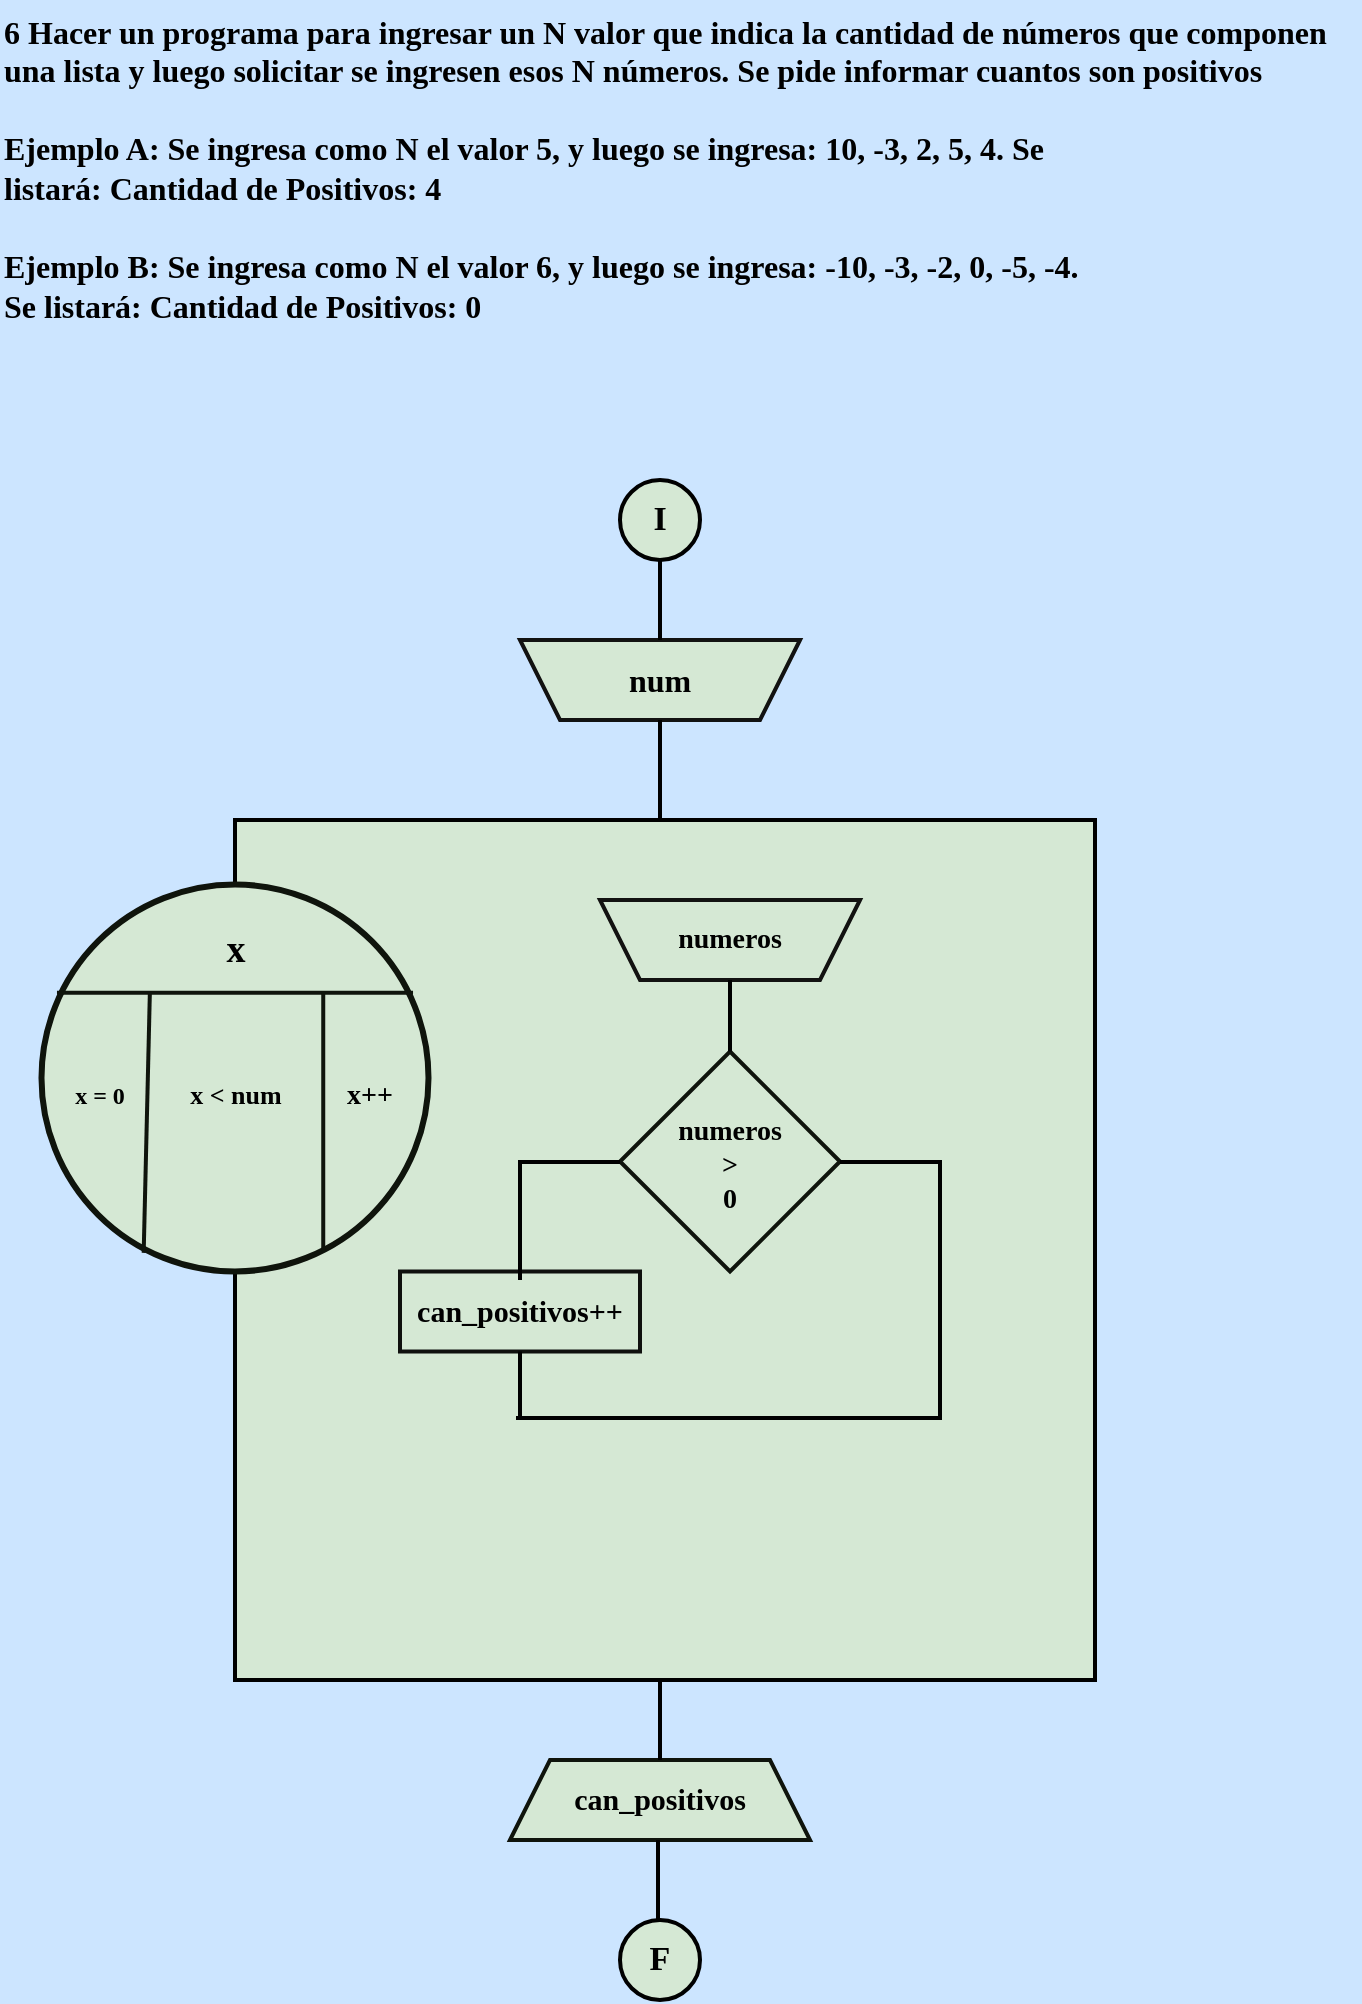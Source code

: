 <mxfile version="24.1.0" type="device">
  <diagram name="Página-1" id="AQBmPXIcI2-q7P_VaFd3">
    <mxGraphModel dx="1420" dy="830" grid="1" gridSize="10" guides="1" tooltips="1" connect="1" arrows="1" fold="1" page="1" pageScale="1" pageWidth="827" pageHeight="1169" background="#CCE5FF" math="0" shadow="0">
      <root>
        <mxCell id="0" />
        <mxCell id="1" parent="0" />
        <mxCell id="cPmn6xuYMGGgHVn3oPAK-1" value="&lt;font style=&quot;font-size: 16px;&quot; color=&quot;#000000&quot; face=&quot;Comic Sans MS&quot;&gt;&lt;b style=&quot;&quot;&gt;6 Hacer un programa para ingresar un N valor que indica la cantidad de números que componen una lista y luego solicitar se ingresen esos N números. Se pide informar cuantos son positivos&lt;br&gt;&lt;br&gt;Ejemplo A: Se ingresa como N el valor 5, y luego se ingresa: 10, -3, 2, 5, 4. Se&lt;br&gt;listará: Cantidad de Positivos: 4&lt;/b&gt;&lt;/font&gt;&lt;div style=&quot;font-size: 16px;&quot;&gt;&lt;font style=&quot;font-size: 16px;&quot; color=&quot;#000000&quot; face=&quot;Comic Sans MS&quot;&gt;&lt;b style=&quot;&quot;&gt;&lt;br&gt;Ejemplo B: Se ingresa como N el valor 6, y luego se ingresa: -10, -3, -2, 0, -5, -4.&lt;br&gt;Se listará: Cantidad de Positivos: 0&lt;/b&gt;&lt;/font&gt;&lt;/div&gt;" style="text;whiteSpace=wrap;html=1;fontFamily=Architects Daughter;fontSource=https%3A%2F%2Ffonts.googleapis.com%2Fcss%3Ffamily%3DArchitects%2BDaughter;" vertex="1" parent="1">
          <mxGeometry x="80" width="680" height="210" as="geometry" />
        </mxCell>
        <mxCell id="cPmn6xuYMGGgHVn3oPAK-59" value="" style="group;aspect=fixed;" vertex="1" connectable="0" parent="1">
          <mxGeometry x="90" y="240" width="537.5" height="760" as="geometry" />
        </mxCell>
        <mxCell id="cPmn6xuYMGGgHVn3oPAK-7" value="" style="group;aspect=fixed;" vertex="1" connectable="0" parent="cPmn6xuYMGGgHVn3oPAK-59">
          <mxGeometry x="300" width="40" height="40" as="geometry" />
        </mxCell>
        <mxCell id="cPmn6xuYMGGgHVn3oPAK-2" value="" style="strokeWidth=2;html=1;shape=mxgraph.flowchart.start_2;whiteSpace=wrap;rounded=0;labelBackgroundColor=none;strokeColor=#000000;align=center;verticalAlign=middle;fontFamily=Helvetica;fontSize=12;fontColor=default;fillColor=#d5e8d4;" vertex="1" parent="cPmn6xuYMGGgHVn3oPAK-7">
          <mxGeometry width="40" height="40" as="geometry" />
        </mxCell>
        <mxCell id="cPmn6xuYMGGgHVn3oPAK-5" value="&lt;b&gt;&lt;font style=&quot;font-size: 17px;&quot; face=&quot;Comic Sans MS&quot; color=&quot;#000000&quot;&gt;I&lt;/font&gt;&lt;/b&gt;" style="text;strokeColor=none;align=center;fillColor=none;html=1;verticalAlign=middle;whiteSpace=wrap;rounded=0;fontFamily=Architects Daughter;fontSource=https%3A%2F%2Ffonts.googleapis.com%2Fcss%3Ffamily%3DArchitects%2BDaughter;" vertex="1" parent="cPmn6xuYMGGgHVn3oPAK-7">
          <mxGeometry x="5" y="5" width="30" height="30" as="geometry" />
        </mxCell>
        <mxCell id="cPmn6xuYMGGgHVn3oPAK-8" value="" style="group;aspect=fixed;" vertex="1" connectable="0" parent="cPmn6xuYMGGgHVn3oPAK-59">
          <mxGeometry x="300" y="720" width="40" height="40" as="geometry" />
        </mxCell>
        <mxCell id="cPmn6xuYMGGgHVn3oPAK-3" value="" style="strokeWidth=2;html=1;shape=mxgraph.flowchart.start_2;whiteSpace=wrap;rounded=0;labelBackgroundColor=none;strokeColor=#000000;align=center;verticalAlign=middle;fontFamily=Helvetica;fontSize=12;fontColor=default;fillColor=#d5e8d4;" vertex="1" parent="cPmn6xuYMGGgHVn3oPAK-8">
          <mxGeometry width="40" height="40" as="geometry" />
        </mxCell>
        <mxCell id="cPmn6xuYMGGgHVn3oPAK-6" value="&lt;b&gt;&lt;font style=&quot;font-size: 17px;&quot; face=&quot;Comic Sans MS&quot; color=&quot;#000000&quot;&gt;F&lt;/font&gt;&lt;/b&gt;" style="text;strokeColor=none;align=center;fillColor=none;html=1;verticalAlign=middle;whiteSpace=wrap;rounded=0;fontFamily=Architects Daughter;fontSource=https://fonts.googleapis.com/css?family=Architects+Daughter;" vertex="1" parent="cPmn6xuYMGGgHVn3oPAK-8">
          <mxGeometry x="5" y="5" width="30" height="30" as="geometry" />
        </mxCell>
        <mxCell id="cPmn6xuYMGGgHVn3oPAK-10" value="" style="group;aspect=fixed;" vertex="1" connectable="0" parent="cPmn6xuYMGGgHVn3oPAK-59">
          <mxGeometry x="250" y="80" width="140" height="40" as="geometry" />
        </mxCell>
        <mxCell id="cPmn6xuYMGGgHVn3oPAK-4" value="" style="shape=trapezoid;perimeter=trapezoidPerimeter;whiteSpace=wrap;html=1;fixedSize=1;rounded=0;labelBackgroundColor=none;strokeColor=#121211;strokeWidth=2;align=center;verticalAlign=middle;fontFamily=Helvetica;fontSize=12;fontColor=default;fillColor=#d5e8d4;direction=west;container=0;" vertex="1" parent="cPmn6xuYMGGgHVn3oPAK-10">
          <mxGeometry width="140" height="40" as="geometry">
            <mxRectangle x="-1020" y="-650" width="50" height="40" as="alternateBounds" />
          </mxGeometry>
        </mxCell>
        <mxCell id="cPmn6xuYMGGgHVn3oPAK-9" value="&lt;b&gt;&lt;font style=&quot;font-size: 16px;&quot; face=&quot;Comic Sans MS&quot; color=&quot;#000000&quot;&gt;num&lt;/font&gt;&lt;/b&gt;" style="text;strokeColor=none;align=center;fillColor=none;html=1;verticalAlign=middle;whiteSpace=wrap;rounded=0;fontFamily=Architects Daughter;fontSource=https://fonts.googleapis.com/css?family=Architects+Daughter;container=0;" vertex="1" parent="cPmn6xuYMGGgHVn3oPAK-10">
          <mxGeometry x="20" y="5" width="100" height="30" as="geometry" />
        </mxCell>
        <mxCell id="cPmn6xuYMGGgHVn3oPAK-13" value="" style="group;aspect=fixed;" vertex="1" connectable="0" parent="cPmn6xuYMGGgHVn3oPAK-59">
          <mxGeometry y="170" width="537.5" height="430" as="geometry" />
        </mxCell>
        <mxCell id="cPmn6xuYMGGgHVn3oPAK-14" value="" style="whiteSpace=wrap;html=1;aspect=fixed;rounded=0;labelBackgroundColor=none;strokeColor=#000000;strokeWidth=2;align=center;verticalAlign=middle;fontFamily=Helvetica;fontSize=12;fontColor=default;fillColor=#d5e8d4;" vertex="1" parent="cPmn6xuYMGGgHVn3oPAK-13">
          <mxGeometry x="107.5" width="430.0" height="430.0" as="geometry" />
        </mxCell>
        <mxCell id="cPmn6xuYMGGgHVn3oPAK-15" value="" style="group;aspect=fixed;" vertex="1" connectable="0" parent="cPmn6xuYMGGgHVn3oPAK-13">
          <mxGeometry x="10.75" y="32.25" width="193.5" height="193.5" as="geometry" />
        </mxCell>
        <mxCell id="cPmn6xuYMGGgHVn3oPAK-16" value="" style="ellipse;whiteSpace=wrap;html=1;aspect=fixed;rounded=0;labelBackgroundColor=none;strokeColor=#0F140C;strokeWidth=3;align=center;verticalAlign=middle;fontFamily=Helvetica;fontSize=12;fontColor=default;fillColor=#d5e8d4;" vertex="1" parent="cPmn6xuYMGGgHVn3oPAK-15">
          <mxGeometry width="193.5" height="193.5" as="geometry" />
        </mxCell>
        <mxCell id="cPmn6xuYMGGgHVn3oPAK-17" value="" style="endArrow=none;html=1;rounded=0;strokeColor=#0F140C;fontFamily=Helvetica;fontSize=12;fontColor=default;fillColor=#B2C9AB;strokeWidth=2;" edge="1" parent="cPmn6xuYMGGgHVn3oPAK-15">
          <mxGeometry width="50" height="50" relative="1" as="geometry">
            <mxPoint x="185.76" y="54.18" as="sourcePoint" />
            <mxPoint x="7.74" y="54.18" as="targetPoint" />
          </mxGeometry>
        </mxCell>
        <mxCell id="cPmn6xuYMGGgHVn3oPAK-18" value="" style="endArrow=none;html=1;rounded=0;strokeColor=#0F140C;fontFamily=Helvetica;fontSize=12;fontColor=default;fillColor=#B2C9AB;exitX=0.264;exitY=0.952;exitDx=0;exitDy=0;exitPerimeter=0;strokeWidth=2;" edge="1" parent="cPmn6xuYMGGgHVn3oPAK-15" source="cPmn6xuYMGGgHVn3oPAK-16">
          <mxGeometry width="50" height="50" relative="1" as="geometry">
            <mxPoint x="46.44" y="116.1" as="sourcePoint" />
            <mxPoint x="54.18" y="54.18" as="targetPoint" />
          </mxGeometry>
        </mxCell>
        <mxCell id="cPmn6xuYMGGgHVn3oPAK-19" value="" style="endArrow=none;html=1;rounded=0;strokeColor=#0F140C;fontFamily=Helvetica;fontSize=12;fontColor=default;fillColor=#B2C9AB;exitX=0.728;exitY=0.948;exitDx=0;exitDy=0;exitPerimeter=0;strokeWidth=2;" edge="1" parent="cPmn6xuYMGGgHVn3oPAK-15" source="cPmn6xuYMGGgHVn3oPAK-16">
          <mxGeometry width="50" height="50" relative="1" as="geometry">
            <mxPoint x="116.1" y="131.58" as="sourcePoint" />
            <mxPoint x="140.868" y="54.18" as="targetPoint" />
          </mxGeometry>
        </mxCell>
        <mxCell id="cPmn6xuYMGGgHVn3oPAK-23" value="&lt;b&gt;&lt;font style=&quot;font-size: 14px;&quot; face=&quot;Comic Sans MS&quot; color=&quot;#000000&quot;&gt;x++&lt;/font&gt;&lt;/b&gt;" style="text;strokeColor=none;align=center;fillColor=none;html=1;verticalAlign=middle;whiteSpace=wrap;rounded=0;fontFamily=Architects Daughter;fontSource=https://fonts.googleapis.com/css?family=Architects+Daughter;" vertex="1" parent="cPmn6xuYMGGgHVn3oPAK-15">
          <mxGeometry x="149.25" y="90.75" width="30" height="30" as="geometry" />
        </mxCell>
        <mxCell id="cPmn6xuYMGGgHVn3oPAK-58" value="&lt;font size=&quot;1&quot; color=&quot;#000000&quot; style=&quot;&quot; face=&quot;Comic Sans MS&quot;&gt;&lt;b style=&quot;font-size: 19px;&quot;&gt;x&lt;/b&gt;&lt;/font&gt;" style="text;strokeColor=none;align=center;fillColor=none;html=1;verticalAlign=middle;whiteSpace=wrap;rounded=0;fontFamily=Architects Daughter;fontSource=https%3A%2F%2Ffonts.googleapis.com%2Fcss%3Ffamily%3DArchitects%2BDaughter;" vertex="1" parent="cPmn6xuYMGGgHVn3oPAK-15">
          <mxGeometry x="66.75" y="17.75" width="60" height="30" as="geometry" />
        </mxCell>
        <mxCell id="cPmn6xuYMGGgHVn3oPAK-28" value="" style="group;aspect=fixed;" vertex="1" connectable="0" parent="cPmn6xuYMGGgHVn3oPAK-13">
          <mxGeometry x="290" y="40" width="130" height="40" as="geometry" />
        </mxCell>
        <mxCell id="cPmn6xuYMGGgHVn3oPAK-24" value="" style="shape=trapezoid;perimeter=trapezoidPerimeter;whiteSpace=wrap;html=1;fixedSize=1;rounded=0;labelBackgroundColor=none;strokeColor=#121211;strokeWidth=2;align=center;verticalAlign=middle;fontFamily=Helvetica;fontSize=12;fontColor=default;fillColor=#d5e8d4;direction=west;container=0;" vertex="1" parent="cPmn6xuYMGGgHVn3oPAK-28">
          <mxGeometry width="130" height="40" as="geometry">
            <mxRectangle x="-1020" y="-650" width="50" height="40" as="alternateBounds" />
          </mxGeometry>
        </mxCell>
        <mxCell id="cPmn6xuYMGGgHVn3oPAK-25" value="&lt;b&gt;&lt;font style=&quot;font-size: 14px;&quot; face=&quot;Comic Sans MS&quot; color=&quot;#000000&quot;&gt;numeros&lt;/font&gt;&lt;/b&gt;" style="text;strokeColor=none;align=center;fillColor=none;html=1;verticalAlign=middle;whiteSpace=wrap;rounded=0;fontFamily=Architects Daughter;fontSource=https://fonts.googleapis.com/css?family=Architects+Daughter;container=0;" vertex="1" parent="cPmn6xuYMGGgHVn3oPAK-28">
          <mxGeometry x="25" y="5" width="80" height="30" as="geometry" />
        </mxCell>
        <mxCell id="cPmn6xuYMGGgHVn3oPAK-33" value="" style="group;aspect=fixed;" vertex="1" connectable="0" parent="cPmn6xuYMGGgHVn3oPAK-13">
          <mxGeometry x="300" y="115.75" width="110" height="110" as="geometry" />
        </mxCell>
        <mxCell id="cPmn6xuYMGGgHVn3oPAK-29" value="" style="rhombus;whiteSpace=wrap;html=1;rounded=0;labelBackgroundColor=none;strokeColor=#0F140C;strokeWidth=2;align=center;verticalAlign=middle;fontFamily=Helvetica;fontSize=12;fontColor=default;fillColor=#d5e8d4;" vertex="1" parent="cPmn6xuYMGGgHVn3oPAK-33">
          <mxGeometry width="110" height="110" as="geometry" />
        </mxCell>
        <mxCell id="cPmn6xuYMGGgHVn3oPAK-30" value="&lt;b&gt;&lt;font style=&quot;font-size: 14px;&quot; face=&quot;Comic Sans MS&quot; color=&quot;#000000&quot;&gt;numeros&lt;/font&gt;&lt;/b&gt;&lt;div&gt;&lt;b&gt;&lt;font style=&quot;font-size: 14px;&quot; face=&quot;Comic Sans MS&quot; color=&quot;#000000&quot;&gt;&amp;gt;&lt;/font&gt;&lt;/b&gt;&lt;/div&gt;&lt;div&gt;&lt;b&gt;&lt;font style=&quot;font-size: 14px;&quot; face=&quot;Comic Sans MS&quot; color=&quot;#000000&quot;&gt;0&lt;/font&gt;&lt;/b&gt;&lt;/div&gt;" style="text;strokeColor=none;align=center;fillColor=none;html=1;verticalAlign=middle;whiteSpace=wrap;rounded=0;fontFamily=Architects Daughter;fontSource=https://fonts.googleapis.com/css?family=Architects+Daughter;" vertex="1" parent="cPmn6xuYMGGgHVn3oPAK-33">
          <mxGeometry x="15" y="33.5" width="80" height="47" as="geometry" />
        </mxCell>
        <mxCell id="cPmn6xuYMGGgHVn3oPAK-56" value="" style="line;strokeWidth=2;direction=south;html=1;hachureGap=4;fontFamily=Architects Daughter;fontSource=https://fonts.googleapis.com/css?family=Architects+Daughter;strokeColor=#000000;" vertex="1" parent="cPmn6xuYMGGgHVn3oPAK-33">
          <mxGeometry x="50" y="-35.75" width="10" height="35.75" as="geometry" />
        </mxCell>
        <mxCell id="cPmn6xuYMGGgHVn3oPAK-36" value="" style="group;aspect=fixed;" vertex="1" connectable="0" parent="cPmn6xuYMGGgHVn3oPAK-13">
          <mxGeometry x="190" y="225.75" width="120" height="40" as="geometry" />
        </mxCell>
        <mxCell id="cPmn6xuYMGGgHVn3oPAK-34" value="" style="rounded=0;whiteSpace=wrap;html=1;labelBackgroundColor=none;strokeColor=#0f100e;strokeWidth=2;align=center;verticalAlign=middle;fontFamily=Helvetica;fontSize=12;fontColor=default;fillColor=#d5e8d4;" vertex="1" parent="cPmn6xuYMGGgHVn3oPAK-36">
          <mxGeometry width="120" height="40" as="geometry" />
        </mxCell>
        <mxCell id="cPmn6xuYMGGgHVn3oPAK-35" value="&lt;b&gt;&lt;font style=&quot;font-size: 15px;&quot; face=&quot;Comic Sans MS&quot; color=&quot;#000000&quot;&gt;can_positivos++&lt;/font&gt;&lt;/b&gt;" style="text;strokeColor=none;align=center;fillColor=none;html=1;verticalAlign=middle;whiteSpace=wrap;rounded=0;fontFamily=Architects Daughter;fontSource=https://fonts.googleapis.com/css?family=Architects+Daughter;" vertex="1" parent="cPmn6xuYMGGgHVn3oPAK-36">
          <mxGeometry x="20" y="5" width="80" height="30" as="geometry" />
        </mxCell>
        <mxCell id="cPmn6xuYMGGgHVn3oPAK-52" value="" style="line;strokeWidth=2;direction=south;html=1;hachureGap=4;fontFamily=Architects Daughter;fontSource=https://fonts.googleapis.com/css?family=Architects+Daughter;strokeColor=#000000;" vertex="1" parent="cPmn6xuYMGGgHVn3oPAK-13">
          <mxGeometry x="245" y="170" width="10" height="60" as="geometry" />
        </mxCell>
        <mxCell id="cPmn6xuYMGGgHVn3oPAK-50" value="" style="line;strokeWidth=2;direction=south;html=1;hachureGap=4;fontFamily=Architects Daughter;fontSource=https://fonts.googleapis.com/css?family=Architects+Daughter;strokeColor=#000000;" vertex="1" parent="cPmn6xuYMGGgHVn3oPAK-13">
          <mxGeometry x="455" y="170" width="10" height="130" as="geometry" />
        </mxCell>
        <mxCell id="cPmn6xuYMGGgHVn3oPAK-53" value="" style="line;strokeWidth=2;direction=south;html=1;hachureGap=4;fontFamily=Architects Daughter;fontSource=https://fonts.googleapis.com/css?family=Architects+Daughter;strokeColor=#000000;" vertex="1" parent="cPmn6xuYMGGgHVn3oPAK-13">
          <mxGeometry x="245" y="265.75" width="10" height="34.25" as="geometry" />
        </mxCell>
        <mxCell id="cPmn6xuYMGGgHVn3oPAK-20" value="&lt;b&gt;&lt;font style=&quot;font-size: 12px;&quot; face=&quot;Comic Sans MS&quot; color=&quot;#000000&quot;&gt;x = 0&lt;/font&gt;&lt;/b&gt;" style="text;strokeColor=none;align=center;fillColor=none;html=1;verticalAlign=middle;whiteSpace=wrap;rounded=0;fontFamily=Architects Daughter;fontSource=https://fonts.googleapis.com/css?family=Architects+Daughter;" vertex="1" parent="cPmn6xuYMGGgHVn3oPAK-59">
          <mxGeometry x="20" y="293" width="40" height="30" as="geometry" />
        </mxCell>
        <mxCell id="cPmn6xuYMGGgHVn3oPAK-21" value="&lt;b&gt;&lt;font style=&quot;font-size: 13px;&quot; face=&quot;Comic Sans MS&quot; color=&quot;#000000&quot;&gt;x &amp;lt; num&lt;/font&gt;&lt;/b&gt;" style="text;strokeColor=none;align=center;fillColor=none;html=1;verticalAlign=middle;whiteSpace=wrap;rounded=0;fontFamily=Architects Daughter;fontSource=https://fonts.googleapis.com/css?family=Architects+Daughter;" vertex="1" parent="cPmn6xuYMGGgHVn3oPAK-59">
          <mxGeometry x="77.5" y="293" width="60" height="30" as="geometry" />
        </mxCell>
        <mxCell id="cPmn6xuYMGGgHVn3oPAK-39" value="" style="group;aspect=fixed;" vertex="1" connectable="0" parent="cPmn6xuYMGGgHVn3oPAK-59">
          <mxGeometry x="245" y="640" width="150" height="40" as="geometry" />
        </mxCell>
        <mxCell id="cPmn6xuYMGGgHVn3oPAK-37" value="" style="shape=trapezoid;perimeter=trapezoidPerimeter;whiteSpace=wrap;html=1;fixedSize=1;rounded=0;labelBackgroundColor=none;strokeColor=#0F140C;strokeWidth=2;align=center;verticalAlign=middle;fontFamily=Helvetica;fontSize=12;fontColor=default;fillColor=#d5e8d4;" vertex="1" parent="cPmn6xuYMGGgHVn3oPAK-39">
          <mxGeometry width="150" height="40" as="geometry" />
        </mxCell>
        <mxCell id="cPmn6xuYMGGgHVn3oPAK-38" value="&lt;b&gt;&lt;font style=&quot;font-size: 15px;&quot; face=&quot;Comic Sans MS&quot; color=&quot;#000000&quot;&gt;can_positivos&lt;/font&gt;&lt;/b&gt;" style="text;strokeColor=none;align=center;fillColor=none;html=1;verticalAlign=middle;whiteSpace=wrap;rounded=0;fontFamily=Architects Daughter;fontSource=https://fonts.googleapis.com/css?family=Architects+Daughter;" vertex="1" parent="cPmn6xuYMGGgHVn3oPAK-39">
          <mxGeometry x="20" y="5" width="110" height="30" as="geometry" />
        </mxCell>
        <mxCell id="cPmn6xuYMGGgHVn3oPAK-40" value="" style="line;strokeWidth=2;html=1;perimeter=backbonePerimeter;points=[];outlineConnect=0;hachureGap=4;fontFamily=Architects Daughter;fontSource=https://fonts.googleapis.com/css?family=Architects+Daughter;strokeColor=#000000;" vertex="1" parent="cPmn6xuYMGGgHVn3oPAK-59">
          <mxGeometry x="410" y="336" width="50" height="10" as="geometry" />
        </mxCell>
        <mxCell id="cPmn6xuYMGGgHVn3oPAK-42" value="" style="line;strokeWidth=2;html=1;perimeter=backbonePerimeter;points=[];outlineConnect=0;hachureGap=4;fontFamily=Architects Daughter;fontSource=https://fonts.googleapis.com/css?family=Architects+Daughter;strokeColor=#000000;" vertex="1" parent="cPmn6xuYMGGgHVn3oPAK-59">
          <mxGeometry x="248" y="464" width="212" height="10" as="geometry" />
        </mxCell>
        <mxCell id="cPmn6xuYMGGgHVn3oPAK-43" value="" style="line;strokeWidth=2;html=1;perimeter=backbonePerimeter;points=[];outlineConnect=0;hachureGap=4;fontFamily=Architects Daughter;fontSource=https://fonts.googleapis.com/css?family=Architects+Daughter;strokeColor=#000000;" vertex="1" parent="cPmn6xuYMGGgHVn3oPAK-59">
          <mxGeometry x="250" y="336" width="50" height="10" as="geometry" />
        </mxCell>
        <mxCell id="cPmn6xuYMGGgHVn3oPAK-49" value="" style="line;strokeWidth=2;direction=south;html=1;hachureGap=4;fontFamily=Architects Daughter;fontSource=https://fonts.googleapis.com/css?family=Architects+Daughter;strokeColor=#000000;" vertex="1" parent="cPmn6xuYMGGgHVn3oPAK-59">
          <mxGeometry x="315" y="40" width="10" height="40" as="geometry" />
        </mxCell>
        <mxCell id="cPmn6xuYMGGgHVn3oPAK-51" value="" style="line;strokeWidth=2;direction=south;html=1;hachureGap=4;fontFamily=Architects Daughter;fontSource=https://fonts.googleapis.com/css?family=Architects+Daughter;strokeColor=#000000;" vertex="1" parent="cPmn6xuYMGGgHVn3oPAK-59">
          <mxGeometry x="315" y="120" width="10" height="50" as="geometry" />
        </mxCell>
        <mxCell id="cPmn6xuYMGGgHVn3oPAK-54" value="" style="line;strokeWidth=2;direction=south;html=1;hachureGap=4;fontFamily=Architects Daughter;fontSource=https://fonts.googleapis.com/css?family=Architects+Daughter;strokeColor=#000000;" vertex="1" parent="cPmn6xuYMGGgHVn3oPAK-59">
          <mxGeometry x="314" y="680" width="10" height="40" as="geometry" />
        </mxCell>
        <mxCell id="cPmn6xuYMGGgHVn3oPAK-55" value="" style="line;strokeWidth=2;direction=south;html=1;hachureGap=4;fontFamily=Architects Daughter;fontSource=https://fonts.googleapis.com/css?family=Architects+Daughter;strokeColor=#000000;" vertex="1" parent="cPmn6xuYMGGgHVn3oPAK-59">
          <mxGeometry x="315" y="600" width="10" height="40" as="geometry" />
        </mxCell>
      </root>
    </mxGraphModel>
  </diagram>
</mxfile>
